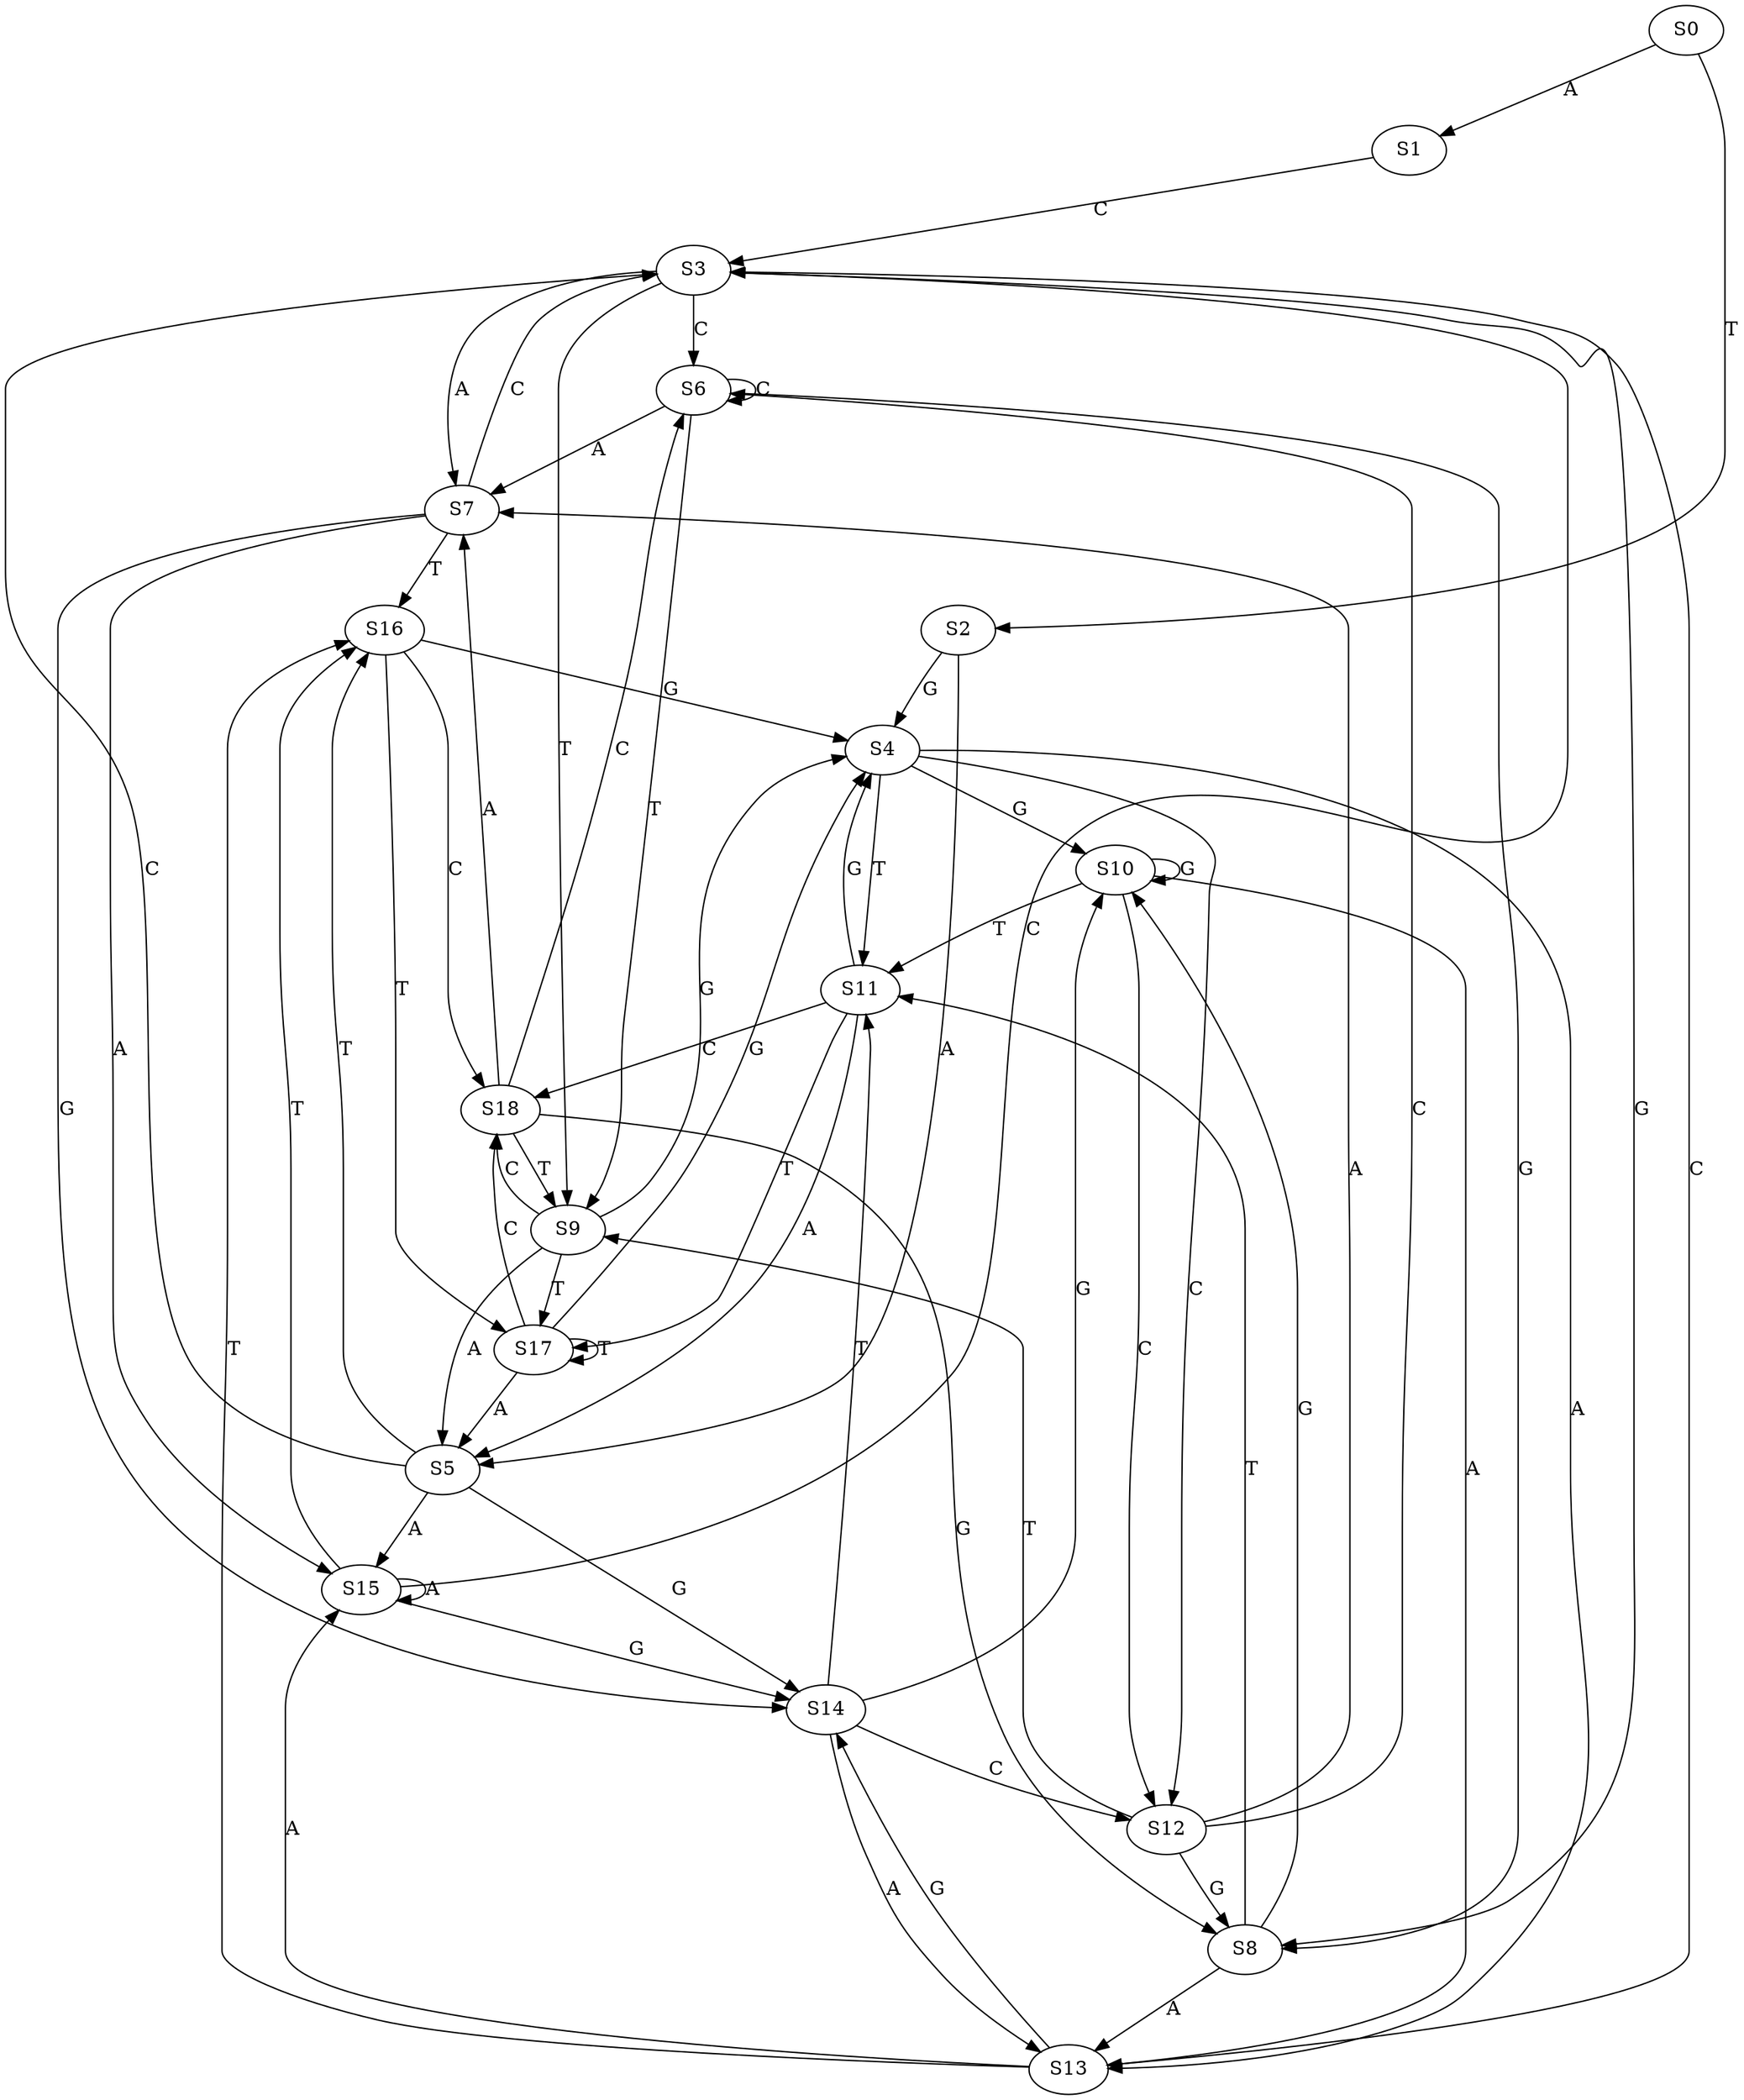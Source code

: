 strict digraph  {
	S0 -> S1 [ label = A ];
	S0 -> S2 [ label = T ];
	S1 -> S3 [ label = C ];
	S2 -> S4 [ label = G ];
	S2 -> S5 [ label = A ];
	S3 -> S6 [ label = C ];
	S3 -> S7 [ label = A ];
	S3 -> S8 [ label = G ];
	S3 -> S9 [ label = T ];
	S4 -> S10 [ label = G ];
	S4 -> S11 [ label = T ];
	S4 -> S12 [ label = C ];
	S4 -> S13 [ label = A ];
	S5 -> S14 [ label = G ];
	S5 -> S15 [ label = A ];
	S5 -> S3 [ label = C ];
	S5 -> S16 [ label = T ];
	S6 -> S7 [ label = A ];
	S6 -> S9 [ label = T ];
	S6 -> S8 [ label = G ];
	S6 -> S6 [ label = C ];
	S7 -> S15 [ label = A ];
	S7 -> S3 [ label = C ];
	S7 -> S16 [ label = T ];
	S7 -> S14 [ label = G ];
	S8 -> S10 [ label = G ];
	S8 -> S13 [ label = A ];
	S8 -> S11 [ label = T ];
	S9 -> S4 [ label = G ];
	S9 -> S17 [ label = T ];
	S9 -> S18 [ label = C ];
	S9 -> S5 [ label = A ];
	S10 -> S11 [ label = T ];
	S10 -> S10 [ label = G ];
	S10 -> S13 [ label = A ];
	S10 -> S12 [ label = C ];
	S11 -> S5 [ label = A ];
	S11 -> S18 [ label = C ];
	S11 -> S17 [ label = T ];
	S11 -> S4 [ label = G ];
	S12 -> S6 [ label = C ];
	S12 -> S7 [ label = A ];
	S12 -> S8 [ label = G ];
	S12 -> S9 [ label = T ];
	S13 -> S14 [ label = G ];
	S13 -> S16 [ label = T ];
	S13 -> S15 [ label = A ];
	S13 -> S3 [ label = C ];
	S14 -> S11 [ label = T ];
	S14 -> S12 [ label = C ];
	S14 -> S10 [ label = G ];
	S14 -> S13 [ label = A ];
	S15 -> S14 [ label = G ];
	S15 -> S3 [ label = C ];
	S15 -> S15 [ label = A ];
	S15 -> S16 [ label = T ];
	S16 -> S17 [ label = T ];
	S16 -> S18 [ label = C ];
	S16 -> S4 [ label = G ];
	S17 -> S18 [ label = C ];
	S17 -> S4 [ label = G ];
	S17 -> S5 [ label = A ];
	S17 -> S17 [ label = T ];
	S18 -> S7 [ label = A ];
	S18 -> S6 [ label = C ];
	S18 -> S9 [ label = T ];
	S18 -> S8 [ label = G ];
}
